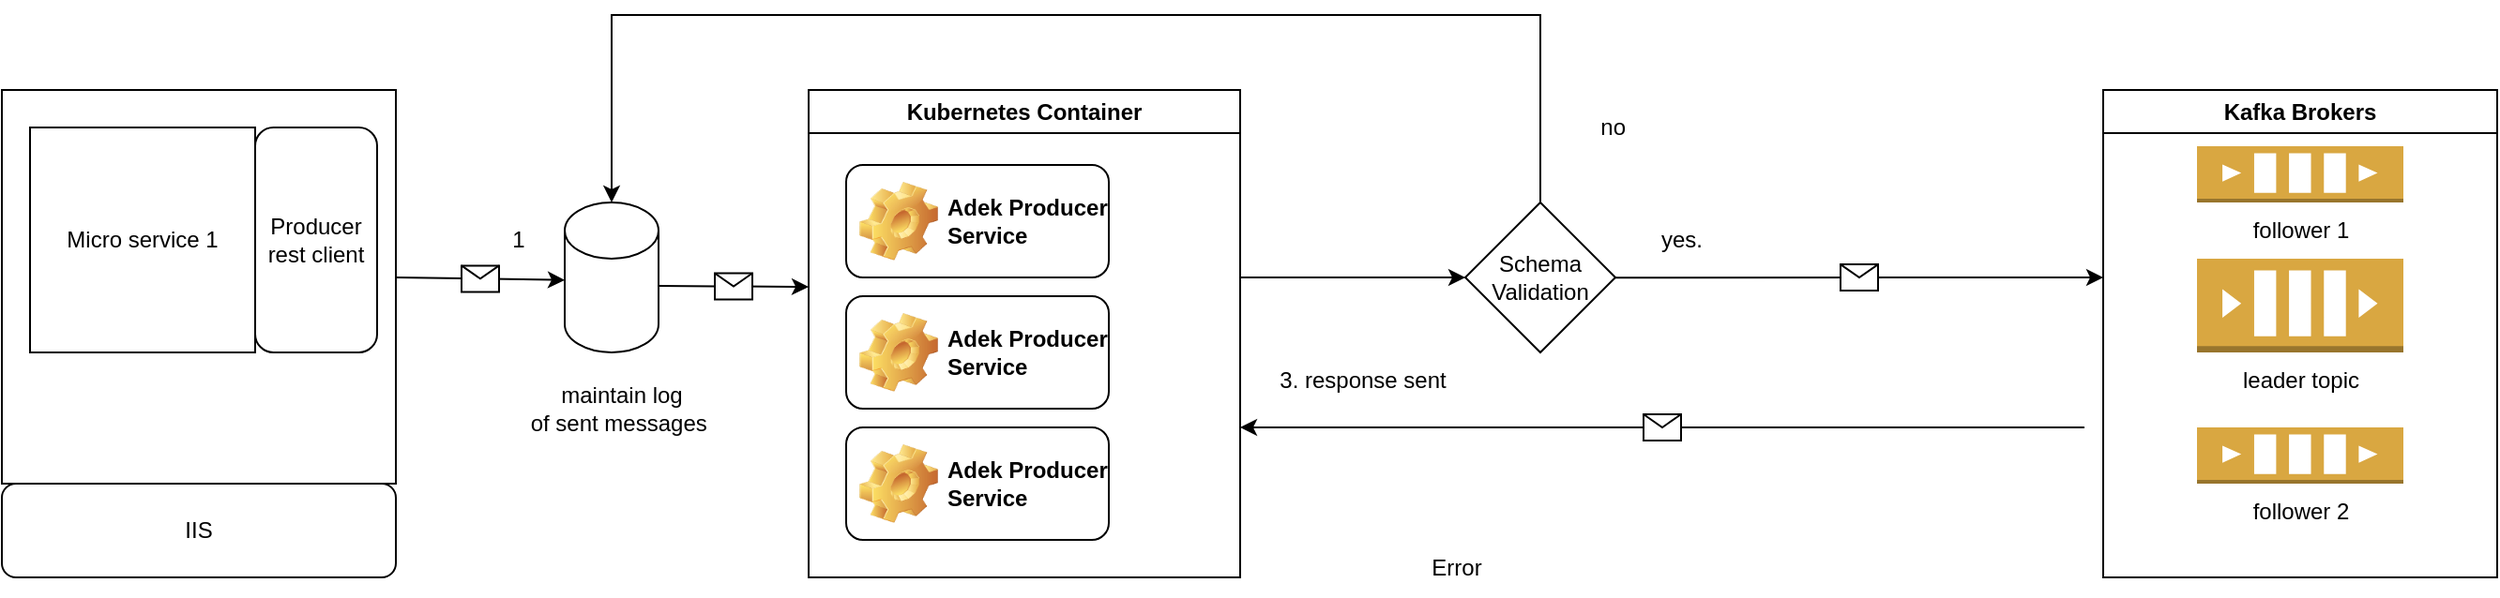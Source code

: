 <mxfile version="20.8.16" type="device" pages="2"><diagram id="TACbcfrC8iZaIeaxtwUQ" name="High level "><mxGraphModel dx="1276" dy="614" grid="1" gridSize="10" guides="1" tooltips="1" connect="1" arrows="1" fold="1" page="1" pageScale="1" pageWidth="850" pageHeight="1100" math="0" shadow="0"><root><mxCell id="0"/><mxCell id="1" parent="0"/><mxCell id="xA4mISSicq2aARHLH_VX-1" value="" style="whiteSpace=wrap;html=1;aspect=fixed;" parent="1" vertex="1"><mxGeometry x="20" y="60" width="210" height="210" as="geometry"/></mxCell><mxCell id="YcKca5hsNTqBnotwpYU3-1" value="IIS" style="rounded=1;whiteSpace=wrap;html=1;" parent="1" vertex="1"><mxGeometry x="20" y="270" width="210" height="50" as="geometry"/></mxCell><mxCell id="YcKca5hsNTqBnotwpYU3-3" value="Micro service 1" style="rounded=0;whiteSpace=wrap;html=1;" parent="1" vertex="1"><mxGeometry x="35" y="80" width="120" height="120" as="geometry"/></mxCell><mxCell id="YcKca5hsNTqBnotwpYU3-4" value="Producer&lt;br&gt;rest client" style="rounded=1;whiteSpace=wrap;html=1;" parent="1" vertex="1"><mxGeometry x="155" y="80" width="65" height="120" as="geometry"/></mxCell><mxCell id="Ps4Hm4XWgkNiFCGppQ0b-1" value="" style="endArrow=classic;html=1;rounded=0;entryX=1.333;entryY=1.213;entryDx=0;entryDy=0;entryPerimeter=0;" parent="1" target="lYywkwYL1Bj7IyJw5qyr-37" edge="1"><mxGeometry relative="1" as="geometry"><mxPoint x="230" y="160" as="sourcePoint"/><mxPoint x="360" y="160" as="targetPoint"/></mxGeometry></mxCell><mxCell id="Ps4Hm4XWgkNiFCGppQ0b-2" value="" style="shape=message;html=1;outlineConnect=0;" parent="Ps4Hm4XWgkNiFCGppQ0b-1" vertex="1"><mxGeometry width="20" height="14" relative="1" as="geometry"><mxPoint x="-10" y="-7" as="offset"/></mxGeometry></mxCell><mxCell id="Ps4Hm4XWgkNiFCGppQ0b-8" value="Kubernetes Container" style="swimlane;whiteSpace=wrap;html=1;" parent="1" vertex="1"><mxGeometry x="450" y="60" width="230" height="260" as="geometry"/></mxCell><mxCell id="Ps4Hm4XWgkNiFCGppQ0b-9" value="Adek Producer Service" style="label;whiteSpace=wrap;html=1;image=img/clipart/Gear_128x128.png" parent="Ps4Hm4XWgkNiFCGppQ0b-8" vertex="1"><mxGeometry x="20" y="40" width="140" height="60" as="geometry"/></mxCell><mxCell id="Ps4Hm4XWgkNiFCGppQ0b-10" value="Adek Producer Service" style="label;whiteSpace=wrap;html=1;image=img/clipart/Gear_128x128.png" parent="Ps4Hm4XWgkNiFCGppQ0b-8" vertex="1"><mxGeometry x="20" y="110" width="140" height="60" as="geometry"/></mxCell><mxCell id="Ps4Hm4XWgkNiFCGppQ0b-11" value="Adek Producer Service" style="label;whiteSpace=wrap;html=1;image=img/clipart/Gear_128x128.png" parent="Ps4Hm4XWgkNiFCGppQ0b-8" vertex="1"><mxGeometry x="20" y="180" width="140" height="60" as="geometry"/></mxCell><mxCell id="Ps4Hm4XWgkNiFCGppQ0b-12" value="" style="endArrow=classic;html=1;rounded=0;exitX=-0.011;exitY=1.187;exitDx=0;exitDy=0;exitPerimeter=0;" parent="1" edge="1"><mxGeometry relative="1" as="geometry"><mxPoint x="880.0" y="160.11" as="sourcePoint"/><mxPoint x="1140" y="160" as="targetPoint"/></mxGeometry></mxCell><mxCell id="Ps4Hm4XWgkNiFCGppQ0b-13" value="" style="shape=message;html=1;outlineConnect=0;" parent="Ps4Hm4XWgkNiFCGppQ0b-12" vertex="1"><mxGeometry width="20" height="14" relative="1" as="geometry"><mxPoint x="-10" y="-7" as="offset"/></mxGeometry></mxCell><mxCell id="lYywkwYL1Bj7IyJw5qyr-1" value="Kafka Brokers" style="swimlane;whiteSpace=wrap;html=1;" parent="1" vertex="1"><mxGeometry x="1140" y="60" width="210" height="260" as="geometry"/></mxCell><mxCell id="lYywkwYL1Bj7IyJw5qyr-5" value="" style="outlineConnect=0;dashed=0;verticalLabelPosition=bottom;verticalAlign=top;align=center;html=1;shape=mxgraph.aws3.queue;fillColor=#D9A741;gradientColor=none;" parent="lYywkwYL1Bj7IyJw5qyr-1" vertex="1"><mxGeometry x="50" y="90" width="110" height="50" as="geometry"/></mxCell><mxCell id="lYywkwYL1Bj7IyJw5qyr-6" value="leader topic" style="text;html=1;align=center;verticalAlign=middle;resizable=0;points=[];autosize=1;strokeColor=none;fillColor=none;" parent="lYywkwYL1Bj7IyJw5qyr-1" vertex="1"><mxGeometry x="60" y="140" width="90" height="30" as="geometry"/></mxCell><mxCell id="lYywkwYL1Bj7IyJw5qyr-15" value="" style="outlineConnect=0;dashed=0;verticalLabelPosition=bottom;verticalAlign=top;align=center;html=1;shape=mxgraph.aws3.queue;fillColor=#D9A741;gradientColor=none;" parent="lYywkwYL1Bj7IyJw5qyr-1" vertex="1"><mxGeometry x="50" y="180" width="110" height="30" as="geometry"/></mxCell><mxCell id="lYywkwYL1Bj7IyJw5qyr-20" value="" style="outlineConnect=0;dashed=0;verticalLabelPosition=bottom;verticalAlign=top;align=center;html=1;shape=mxgraph.aws3.queue;fillColor=#D9A741;gradientColor=none;" parent="lYywkwYL1Bj7IyJw5qyr-1" vertex="1"><mxGeometry x="50" y="30" width="110" height="30" as="geometry"/></mxCell><mxCell id="lYywkwYL1Bj7IyJw5qyr-21" value="follower 1" style="text;html=1;align=center;verticalAlign=middle;resizable=0;points=[];autosize=1;strokeColor=none;fillColor=none;" parent="lYywkwYL1Bj7IyJw5qyr-1" vertex="1"><mxGeometry x="70" y="60" width="70" height="30" as="geometry"/></mxCell><mxCell id="lYywkwYL1Bj7IyJw5qyr-23" value="follower 2" style="text;html=1;align=center;verticalAlign=middle;resizable=0;points=[];autosize=1;strokeColor=none;fillColor=none;" parent="lYywkwYL1Bj7IyJw5qyr-1" vertex="1"><mxGeometry x="70" y="210" width="70" height="30" as="geometry"/></mxCell><mxCell id="lYywkwYL1Bj7IyJw5qyr-31" value="Error" style="text;html=1;align=center;verticalAlign=middle;resizable=0;points=[];autosize=1;strokeColor=none;fillColor=none;" parent="1" vertex="1"><mxGeometry x="770" y="300" width="50" height="30" as="geometry"/></mxCell><mxCell id="lYywkwYL1Bj7IyJw5qyr-37" value="1" style="text;html=1;align=center;verticalAlign=middle;resizable=0;points=[];autosize=1;strokeColor=none;fillColor=none;" parent="1" vertex="1"><mxGeometry x="280" y="125" width="30" height="30" as="geometry"/></mxCell><mxCell id="lYywkwYL1Bj7IyJw5qyr-39" value="" style="endArrow=classic;html=1;rounded=0;" parent="1" edge="1"><mxGeometry relative="1" as="geometry"><mxPoint x="1130" y="240" as="sourcePoint"/><mxPoint x="680" y="240" as="targetPoint"/></mxGeometry></mxCell><mxCell id="lYywkwYL1Bj7IyJw5qyr-40" value="" style="shape=message;html=1;outlineConnect=0;" parent="lYywkwYL1Bj7IyJw5qyr-39" vertex="1"><mxGeometry width="20" height="14" relative="1" as="geometry"><mxPoint x="-10" y="-7" as="offset"/></mxGeometry></mxCell><mxCell id="lYywkwYL1Bj7IyJw5qyr-43" value="3. response sent" style="text;html=1;align=center;verticalAlign=middle;resizable=0;points=[];autosize=1;strokeColor=none;fillColor=none;" parent="1" vertex="1"><mxGeometry x="690" y="200" width="110" height="30" as="geometry"/></mxCell><mxCell id="21cvCzSwWS5HJgXXliH2-1" value="" style="shape=cylinder3;whiteSpace=wrap;html=1;boundedLbl=1;backgroundOutline=1;size=15;" parent="1" vertex="1"><mxGeometry x="320" y="120" width="50" height="80" as="geometry"/></mxCell><mxCell id="21cvCzSwWS5HJgXXliH2-2" value="maintain log&lt;br&gt;of sent messages&amp;nbsp;" style="text;html=1;align=center;verticalAlign=middle;resizable=0;points=[];autosize=1;strokeColor=none;fillColor=none;" parent="1" vertex="1"><mxGeometry x="290" y="210" width="120" height="40" as="geometry"/></mxCell><mxCell id="21cvCzSwWS5HJgXXliH2-3" value="" style="endArrow=classic;html=1;rounded=0;" parent="1" edge="1"><mxGeometry relative="1" as="geometry"><mxPoint x="370" y="164.5" as="sourcePoint"/><mxPoint x="450" y="165" as="targetPoint"/></mxGeometry></mxCell><mxCell id="21cvCzSwWS5HJgXXliH2-4" value="" style="shape=message;html=1;outlineConnect=0;" parent="21cvCzSwWS5HJgXXliH2-3" vertex="1"><mxGeometry width="20" height="14" relative="1" as="geometry"><mxPoint x="-10" y="-7" as="offset"/></mxGeometry></mxCell><mxCell id="h2B9tMHZl0J07P3rLKri-1" style="edgeStyle=orthogonalEdgeStyle;rounded=0;orthogonalLoop=1;jettySize=auto;html=1;exitX=0.5;exitY=0;exitDx=0;exitDy=0;entryX=0.5;entryY=0;entryDx=0;entryDy=0;entryPerimeter=0;" parent="1" source="RVO--1WlxUTcTr7Tp1-G-3" target="21cvCzSwWS5HJgXXliH2-1" edge="1"><mxGeometry relative="1" as="geometry"><Array as="points"><mxPoint x="840" y="20"/><mxPoint x="345" y="20"/></Array></mxGeometry></mxCell><mxCell id="RVO--1WlxUTcTr7Tp1-G-3" value="Schema Validation" style="rhombus;whiteSpace=wrap;html=1;" parent="1" vertex="1"><mxGeometry x="800" y="120" width="80" height="80" as="geometry"/></mxCell><mxCell id="RVO--1WlxUTcTr7Tp1-G-4" value="yes." style="text;html=1;align=center;verticalAlign=middle;resizable=0;points=[];autosize=1;strokeColor=none;fillColor=none;" parent="1" vertex="1"><mxGeometry x="890" y="125" width="50" height="30" as="geometry"/></mxCell><mxCell id="h2B9tMHZl0J07P3rLKri-2" value="no&amp;nbsp;" style="text;html=1;align=center;verticalAlign=middle;resizable=0;points=[];autosize=1;strokeColor=none;fillColor=none;" parent="1" vertex="1"><mxGeometry x="860" y="65" width="40" height="30" as="geometry"/></mxCell><mxCell id="QKgeUFZ6OvPZ4wn0W7z9-1" value="" style="endArrow=classic;html=1;rounded=0;entryX=0;entryY=0.5;entryDx=0;entryDy=0;" parent="1" target="RVO--1WlxUTcTr7Tp1-G-3" edge="1"><mxGeometry width="50" height="50" relative="1" as="geometry"><mxPoint x="680" y="160" as="sourcePoint"/><mxPoint x="680" y="300" as="targetPoint"/></mxGeometry></mxCell></root></mxGraphModel></diagram><diagram name="Producer service" id="t_Noivw6umsk9l5IXC2Q"><mxGraphModel dx="1276" dy="614" grid="1" gridSize="10" guides="1" tooltips="1" connect="1" arrows="1" fold="1" page="1" pageScale="1" pageWidth="850" pageHeight="1100" math="0" shadow="0"><root><mxCell id="0"/><mxCell id="1" parent="0"/><mxCell id="DLavWh-oX9oZbNCdhPBB-1" value="Producer&amp;nbsp;" style="icon;html=1;image=img/clipart/Gear_128x128.png" parent="1" vertex="1"><mxGeometry x="70" y="110" width="60" height="60" as="geometry"/></mxCell><mxCell id="Def3ofUSz8XaM_uNhQUv-1" value="Kafka Brokers" style="swimlane;whiteSpace=wrap;html=1;" parent="1" vertex="1"><mxGeometry x="720" y="30" width="210" height="250" as="geometry"><mxRectangle x="720" y="30" width="120" height="30" as="alternateBounds"/></mxGeometry></mxCell><mxCell id="Def3ofUSz8XaM_uNhQUv-2" value="" style="outlineConnect=0;dashed=0;verticalLabelPosition=bottom;verticalAlign=top;align=center;html=1;shape=mxgraph.aws3.queue;fillColor=#D9A741;gradientColor=none;" parent="Def3ofUSz8XaM_uNhQUv-1" vertex="1"><mxGeometry x="50" y="90" width="110" height="50" as="geometry"/></mxCell><mxCell id="Def3ofUSz8XaM_uNhQUv-3" value="leader topic" style="text;html=1;align=center;verticalAlign=middle;resizable=0;points=[];autosize=1;strokeColor=none;fillColor=none;" parent="Def3ofUSz8XaM_uNhQUv-1" vertex="1"><mxGeometry x="60" y="140" width="90" height="30" as="geometry"/></mxCell><mxCell id="Def3ofUSz8XaM_uNhQUv-4" value="" style="outlineConnect=0;dashed=0;verticalLabelPosition=bottom;verticalAlign=top;align=center;html=1;shape=mxgraph.aws3.queue;fillColor=#D9A741;gradientColor=none;" parent="Def3ofUSz8XaM_uNhQUv-1" vertex="1"><mxGeometry x="50" y="180" width="110" height="30" as="geometry"/></mxCell><mxCell id="Def3ofUSz8XaM_uNhQUv-5" value="" style="outlineConnect=0;dashed=0;verticalLabelPosition=bottom;verticalAlign=top;align=center;html=1;shape=mxgraph.aws3.queue;fillColor=#D9A741;gradientColor=none;" parent="Def3ofUSz8XaM_uNhQUv-1" vertex="1"><mxGeometry x="50" y="30" width="110" height="30" as="geometry"/></mxCell><mxCell id="Def3ofUSz8XaM_uNhQUv-6" value="follower 1" style="text;html=1;align=center;verticalAlign=middle;resizable=0;points=[];autosize=1;strokeColor=none;fillColor=none;" parent="Def3ofUSz8XaM_uNhQUv-1" vertex="1"><mxGeometry x="70" y="60" width="70" height="30" as="geometry"/></mxCell><mxCell id="Def3ofUSz8XaM_uNhQUv-7" value="follower 2" style="text;html=1;align=center;verticalAlign=middle;resizable=0;points=[];autosize=1;strokeColor=none;fillColor=none;" parent="Def3ofUSz8XaM_uNhQUv-1" vertex="1"><mxGeometry x="70" y="210" width="70" height="30" as="geometry"/></mxCell><mxCell id="Def3ofUSz8XaM_uNhQUv-8" value="" style="endArrow=classic;html=1;rounded=0;exitX=0.5;exitY=0;exitDx=0;exitDy=0;" parent="1" source="DLavWh-oX9oZbNCdhPBB-1" edge="1"><mxGeometry relative="1" as="geometry"><mxPoint x="200" y="80" as="sourcePoint"/><mxPoint x="250" y="80" as="targetPoint"/><Array as="points"><mxPoint x="100" y="80"/></Array></mxGeometry></mxCell><mxCell id="Def3ofUSz8XaM_uNhQUv-9" value="" style="shape=message;html=1;outlineConnect=0;" parent="Def3ofUSz8XaM_uNhQUv-8" vertex="1"><mxGeometry width="20" height="14" relative="1" as="geometry"><mxPoint x="-10" y="-7" as="offset"/></mxGeometry></mxCell><mxCell id="Def3ofUSz8XaM_uNhQUv-10" value="1.message A sent" style="text;html=1;align=center;verticalAlign=middle;resizable=0;points=[];autosize=1;strokeColor=none;fillColor=none;" parent="1" vertex="1"><mxGeometry x="100" y="40" width="120" height="30" as="geometry"/></mxCell><mxCell id="Def3ofUSz8XaM_uNhQUv-11" value="" style="endArrow=classic;html=1;rounded=0;" parent="1" edge="1"><mxGeometry relative="1" as="geometry"><mxPoint x="720" y="200" as="sourcePoint"/><mxPoint x="500" y="200" as="targetPoint"/></mxGeometry></mxCell><mxCell id="Def3ofUSz8XaM_uNhQUv-13" value="3.Response" style="text;html=1;align=center;verticalAlign=middle;resizable=0;points=[];autosize=1;strokeColor=none;fillColor=none;" parent="1" vertex="1"><mxGeometry x="565" y="165" width="90" height="30" as="geometry"/></mxCell><mxCell id="Def3ofUSz8XaM_uNhQUv-15" style="edgeStyle=orthogonalEdgeStyle;rounded=0;orthogonalLoop=1;jettySize=auto;html=1;exitX=0;exitY=0.5;exitDx=0;exitDy=0;" parent="1" source="Def3ofUSz8XaM_uNhQUv-14" edge="1"><mxGeometry relative="1" as="geometry"><mxPoint x="370" y="200" as="targetPoint"/></mxGeometry></mxCell><mxCell id="Def3ofUSz8XaM_uNhQUv-14" value="success" style="rhombus;whiteSpace=wrap;html=1;" parent="1" vertex="1"><mxGeometry x="420" y="160" width="80" height="80" as="geometry"/></mxCell><mxCell id="Def3ofUSz8XaM_uNhQUv-19" value="yes" style="text;html=1;align=center;verticalAlign=middle;resizable=0;points=[];autosize=1;strokeColor=none;fillColor=none;" parent="1" vertex="1"><mxGeometry x="380" y="170" width="40" height="30" as="geometry"/></mxCell><mxCell id="Def3ofUSz8XaM_uNhQUv-20" value="" style="endArrow=classic;html=1;rounded=0;" parent="1" edge="1"><mxGeometry relative="1" as="geometry"><mxPoint x="460" y="240" as="sourcePoint"/><mxPoint x="460" y="340" as="targetPoint"/></mxGeometry></mxCell><mxCell id="Def3ofUSz8XaM_uNhQUv-21" value="" style="shape=message;html=1;outlineConnect=0;" parent="Def3ofUSz8XaM_uNhQUv-20" vertex="1"><mxGeometry width="20" height="14" relative="1" as="geometry"><mxPoint x="-10" y="-7" as="offset"/></mxGeometry></mxCell><mxCell id="Def3ofUSz8XaM_uNhQUv-22" value="No" style="text;html=1;align=center;verticalAlign=middle;resizable=0;points=[];autosize=1;strokeColor=none;fillColor=none;" parent="1" vertex="1"><mxGeometry x="470" y="250" width="40" height="30" as="geometry"/></mxCell><mxCell id="Def3ofUSz8XaM_uNhQUv-23" value="Non Fatal" style="rhombus;whiteSpace=wrap;html=1;" parent="1" vertex="1"><mxGeometry x="420" y="340" width="80" height="80" as="geometry"/></mxCell><mxCell id="Def3ofUSz8XaM_uNhQUv-24" value="" style="endArrow=classic;html=1;rounded=0;entryX=0.5;entryY=0;entryDx=0;entryDy=0;entryPerimeter=0;" parent="1" edge="1"><mxGeometry relative="1" as="geometry"><mxPoint x="460" y="420" as="sourcePoint"/><mxPoint x="460" y="520" as="targetPoint"/></mxGeometry></mxCell><mxCell id="Def3ofUSz8XaM_uNhQUv-25" value="" style="shape=message;html=1;outlineConnect=0;" parent="Def3ofUSz8XaM_uNhQUv-24" vertex="1"><mxGeometry width="20" height="14" relative="1" as="geometry"><mxPoint x="-10" y="-7" as="offset"/></mxGeometry></mxCell><mxCell id="Def3ofUSz8XaM_uNhQUv-26" value="yes" style="text;html=1;align=center;verticalAlign=middle;resizable=0;points=[];autosize=1;strokeColor=none;fillColor=none;" parent="1" vertex="1"><mxGeometry x="460" y="410" width="40" height="30" as="geometry"/></mxCell><mxCell id="Def3ofUSz8XaM_uNhQUv-35" value="5.2. add key in memory" style="text;html=1;align=center;verticalAlign=middle;resizable=0;points=[];autosize=1;strokeColor=none;fillColor=none;" parent="1" vertex="1"><mxGeometry x="475" y="450" width="150" height="30" as="geometry"/></mxCell><mxCell id="Def3ofUSz8XaM_uNhQUv-86" style="edgeStyle=orthogonalEdgeStyle;rounded=0;orthogonalLoop=1;jettySize=auto;html=1;exitX=1;exitY=0.5;exitDx=0;exitDy=0;entryX=0.5;entryY=1;entryDx=0;entryDy=0;" parent="1" source="Def3ofUSz8XaM_uNhQUv-50" target="Def3ofUSz8XaM_uNhQUv-85" edge="1"><mxGeometry relative="1" as="geometry"/></mxCell><mxCell id="Def3ofUSz8XaM_uNhQUv-50" value="" style="icon;html=1;image=img/clipart/Gear_128x128.png" parent="1" vertex="1"><mxGeometry x="1140" y="660" width="60" height="65" as="geometry"/></mxCell><mxCell id="Def3ofUSz8XaM_uNhQUv-51" value="" style="endArrow=classic;html=1;rounded=0;exitX=0.5;exitY=1;exitDx=0;exitDy=0;exitPerimeter=0;entryX=0.4;entryY=1.105;entryDx=0;entryDy=0;entryPerimeter=0;" parent="1" source="Def3ofUSz8XaM_uNhQUv-79" target="Def3ofUSz8XaM_uNhQUv-50" edge="1"><mxGeometry relative="1" as="geometry"><mxPoint x="1000" y="694.5" as="sourcePoint"/><mxPoint x="1170" y="760" as="targetPoint"/><Array as="points"><mxPoint x="870" y="760"/><mxPoint x="1020" y="760"/><mxPoint x="1100" y="760"/><mxPoint x="1164" y="760"/></Array></mxGeometry></mxCell><mxCell id="Def3ofUSz8XaM_uNhQUv-52" value="" style="shape=message;html=1;outlineConnect=0;" parent="Def3ofUSz8XaM_uNhQUv-51" vertex="1"><mxGeometry width="20" height="14" relative="1" as="geometry"><mxPoint x="-10" y="-7" as="offset"/></mxGeometry></mxCell><mxCell id="Def3ofUSz8XaM_uNhQUv-57" value="" style="endArrow=classic;html=1;rounded=0;exitX=0.5;exitY=0;exitDx=0;exitDy=0;" parent="1" source="Def3ofUSz8XaM_uNhQUv-85" edge="1"><mxGeometry relative="1" as="geometry"><mxPoint x="1430" y="520" as="sourcePoint"/><mxPoint x="930" y="170" as="targetPoint"/><Array as="points"><mxPoint x="1430" y="170"/><mxPoint x="1160" y="170"/></Array></mxGeometry></mxCell><mxCell id="Def3ofUSz8XaM_uNhQUv-58" value="" style="shape=message;html=1;outlineConnect=0;" parent="Def3ofUSz8XaM_uNhQUv-57" vertex="1"><mxGeometry width="20" height="14" relative="1" as="geometry"><mxPoint x="-10" y="-7" as="offset"/></mxGeometry></mxCell><mxCell id="Def3ofUSz8XaM_uNhQUv-62" value="" style="endArrow=classic;html=1;rounded=0;entryX=0.5;entryY=0;entryDx=0;entryDy=0;" parent="1" target="Def3ofUSz8XaM_uNhQUv-63" edge="1"><mxGeometry width="50" height="50" relative="1" as="geometry"><mxPoint x="930" y="240" as="sourcePoint"/><mxPoint x="1030" y="290" as="targetPoint"/><Array as="points"><mxPoint x="1075" y="240"/></Array></mxGeometry></mxCell><mxCell id="Def3ofUSz8XaM_uNhQUv-63" value="Success" style="rhombus;whiteSpace=wrap;html=1;" parent="1" vertex="1"><mxGeometry x="1035" y="290" width="80" height="75" as="geometry"/></mxCell><mxCell id="Def3ofUSz8XaM_uNhQUv-64" value="" style="endArrow=classic;html=1;rounded=0;exitX=0;exitY=0.5;exitDx=0;exitDy=0;entryX=0.333;entryY=0;entryDx=0;entryDy=0;entryPerimeter=0;" parent="1" source="Def3ofUSz8XaM_uNhQUv-63" target="Def3ofUSz8XaM_uNhQUv-79" edge="1"><mxGeometry width="50" height="50" relative="1" as="geometry"><mxPoint x="620" y="480" as="sourcePoint"/><mxPoint x="1140" y="680" as="targetPoint"/><Array as="points"><mxPoint x="930" y="330"/><mxPoint x="860" y="330"/><mxPoint x="860" y="570"/></Array></mxGeometry></mxCell><mxCell id="Def3ofUSz8XaM_uNhQUv-66" value="" style="points=[[0.145,0.145,0],[0.5,0,0],[0.855,0.145,0],[1,0.5,0],[0.855,0.855,0],[0.5,1,0],[0.145,0.855,0],[0,0.5,0]];shape=mxgraph.bpmn.event;html=1;verticalLabelPosition=bottom;labelBackgroundColor=#ffffff;verticalAlign=top;align=center;perimeter=ellipsePerimeter;outlineConnect=0;aspect=fixed;outline=end;symbol=cancel;" parent="1" vertex="1"><mxGeometry x="320" y="175" width="50" height="50" as="geometry"/></mxCell><mxCell id="Def3ofUSz8XaM_uNhQUv-67" value="No" style="text;html=1;align=center;verticalAlign=middle;resizable=0;points=[];autosize=1;strokeColor=none;fillColor=none;" parent="1" vertex="1"><mxGeometry x="955" y="300" width="40" height="30" as="geometry"/></mxCell><mxCell id="Def3ofUSz8XaM_uNhQUv-68" value="" style="endArrow=classic;html=1;rounded=0;exitX=0.5;exitY=1;exitDx=0;exitDy=0;entryX=0.5;entryY=0;entryDx=0;entryDy=0;entryPerimeter=0;" parent="1" source="Def3ofUSz8XaM_uNhQUv-63" target="Def3ofUSz8XaM_uNhQUv-72" edge="1"><mxGeometry width="50" height="50" relative="1" as="geometry"><mxPoint x="620" y="480" as="sourcePoint"/><mxPoint x="1075" y="450" as="targetPoint"/></mxGeometry></mxCell><mxCell id="Def3ofUSz8XaM_uNhQUv-69" value="Yes" style="text;html=1;align=center;verticalAlign=middle;resizable=0;points=[];autosize=1;strokeColor=none;fillColor=none;" parent="1" vertex="1"><mxGeometry x="1030" y="380" width="40" height="30" as="geometry"/></mxCell><mxCell id="Def3ofUSz8XaM_uNhQUv-70" value="9.1 Update the message in&lt;br&gt;redirect Table" style="text;html=1;align=center;verticalAlign=middle;resizable=0;points=[];autosize=1;strokeColor=none;fillColor=none;rotation=90;" parent="1" vertex="1"><mxGeometry x="1020" y="425" width="170" height="40" as="geometry"/></mxCell><mxCell id="Def3ofUSz8XaM_uNhQUv-72" value="" style="points=[[0.145,0.145,0],[0.5,0,0],[0.855,0.145,0],[1,0.5,0],[0.855,0.855,0],[0.5,1,0],[0.145,0.855,0],[0,0.5,0]];shape=mxgraph.bpmn.event;html=1;verticalLabelPosition=bottom;labelBackgroundColor=#ffffff;verticalAlign=top;align=center;perimeter=ellipsePerimeter;outlineConnect=0;aspect=fixed;outline=end;symbol=cancel;" parent="1" vertex="1"><mxGeometry x="1050" y="540" width="50" height="50" as="geometry"/></mxCell><mxCell id="Def3ofUSz8XaM_uNhQUv-83" style="edgeStyle=orthogonalEdgeStyle;rounded=0;orthogonalLoop=1;jettySize=auto;html=1;exitX=0.5;exitY=1;exitDx=0;exitDy=0;entryX=0;entryY=0.5;entryDx=0;entryDy=0;entryPerimeter=0;" parent="1" source="Def3ofUSz8XaM_uNhQUv-76" target="Def3ofUSz8XaM_uNhQUv-79" edge="1"><mxGeometry relative="1" as="geometry"/></mxCell><mxCell id="Def3ofUSz8XaM_uNhQUv-76" value="available&lt;br&gt;in redis&lt;br&gt;store" style="rhombus;whiteSpace=wrap;html=1;" parent="1" vertex="1"><mxGeometry x="250" y="40" width="80" height="80" as="geometry"/></mxCell><mxCell id="Def3ofUSz8XaM_uNhQUv-77" value="" style="endArrow=classic;html=1;rounded=0;" parent="1" edge="1"><mxGeometry width="50" height="50" relative="1" as="geometry"><mxPoint x="330" y="80" as="sourcePoint"/><mxPoint x="710" y="80" as="targetPoint"/></mxGeometry></mxCell><mxCell id="Def3ofUSz8XaM_uNhQUv-78" value="No" style="text;html=1;align=center;verticalAlign=middle;resizable=0;points=[];autosize=1;strokeColor=none;fillColor=none;" parent="1" vertex="1"><mxGeometry x="405" y="40" width="40" height="30" as="geometry"/></mxCell><mxCell id="Def3ofUSz8XaM_uNhQUv-79" value="" style="shape=cylinder3;whiteSpace=wrap;html=1;boundedLbl=1;backgroundOutline=1;size=15;" parent="1" vertex="1"><mxGeometry x="840" y="620" width="60" height="80" as="geometry"/></mxCell><mxCell id="Def3ofUSz8XaM_uNhQUv-80" value="" style="endArrow=classic;html=1;rounded=0;entryX=0;entryY=0.5;entryDx=0;entryDy=0;entryPerimeter=0;exitX=0.5;exitY=1;exitDx=0;exitDy=0;exitPerimeter=0;" parent="1" target="Def3ofUSz8XaM_uNhQUv-79" edge="1"><mxGeometry relative="1" as="geometry"><mxPoint x="460" y="600" as="sourcePoint"/><mxPoint x="810" y="560" as="targetPoint"/><Array as="points"><mxPoint x="460" y="660"/><mxPoint x="493" y="660"/></Array></mxGeometry></mxCell><mxCell id="Def3ofUSz8XaM_uNhQUv-81" value="" style="shape=message;html=1;outlineConnect=0;" parent="Def3ofUSz8XaM_uNhQUv-80" vertex="1"><mxGeometry width="20" height="14" relative="1" as="geometry"><mxPoint x="-10" y="-7" as="offset"/></mxGeometry></mxCell><mxCell id="Def3ofUSz8XaM_uNhQUv-84" value="2.2 push this to&amp;nbsp;&lt;br&gt;redirect database&lt;br&gt;to ptocess&lt;br&gt;later" style="text;html=1;strokeColor=none;fillColor=none;align=center;verticalAlign=middle;whiteSpace=wrap;rounded=0;" parent="1" vertex="1"><mxGeometry x="150" y="395" width="120" height="30" as="geometry"/></mxCell><mxCell id="Def3ofUSz8XaM_uNhQUv-88" style="edgeStyle=orthogonalEdgeStyle;rounded=0;orthogonalLoop=1;jettySize=auto;html=1;exitX=0;exitY=0.5;exitDx=0;exitDy=0;entryX=1;entryY=0.5;entryDx=0;entryDy=0;entryPerimeter=0;" parent="1" source="Def3ofUSz8XaM_uNhQUv-85" target="Def3ofUSz8XaM_uNhQUv-91" edge="1"><mxGeometry relative="1" as="geometry"><mxPoint x="1310" y="565" as="targetPoint"/></mxGeometry></mxCell><mxCell id="Def3ofUSz8XaM_uNhQUv-85" value="attempt&amp;gt;3" style="rhombus;whiteSpace=wrap;html=1;" parent="1" vertex="1"><mxGeometry x="1390" y="525" width="80" height="80" as="geometry"/></mxCell><mxCell id="Def3ofUSz8XaM_uNhQUv-87" value="No" style="text;html=1;align=center;verticalAlign=middle;resizable=0;points=[];autosize=1;strokeColor=none;fillColor=none;" parent="1" vertex="1"><mxGeometry x="1430" y="480" width="40" height="30" as="geometry"/></mxCell><mxCell id="Def3ofUSz8XaM_uNhQUv-89" value="8.1 inform client" style="text;html=1;align=center;verticalAlign=middle;resizable=0;points=[];autosize=1;strokeColor=none;fillColor=none;" parent="1" vertex="1"><mxGeometry x="1265" y="535" width="110" height="30" as="geometry"/></mxCell><mxCell id="Def3ofUSz8XaM_uNhQUv-90" value="yes" style="text;html=1;align=center;verticalAlign=middle;resizable=0;points=[];autosize=1;strokeColor=none;fillColor=none;" parent="1" vertex="1"><mxGeometry x="1235" y="540" width="40" height="30" as="geometry"/></mxCell><mxCell id="Def3ofUSz8XaM_uNhQUv-91" value="" style="points=[[0.145,0.145,0],[0.5,0,0],[0.855,0.145,0],[1,0.5,0],[0.855,0.855,0],[0.5,1,0],[0.145,0.855,0],[0,0.5,0]];shape=mxgraph.bpmn.event;html=1;verticalLabelPosition=bottom;labelBackgroundColor=#ffffff;verticalAlign=top;align=center;perimeter=ellipsePerimeter;outlineConnect=0;aspect=fixed;outline=end;symbol=cancel;" parent="1" vertex="1"><mxGeometry x="1170" y="540" width="50" height="50" as="geometry"/></mxCell><mxCell id="Def3ofUSz8XaM_uNhQUv-93" value="yes" style="text;html=1;align=center;verticalAlign=middle;resizable=0;points=[];autosize=1;strokeColor=none;fillColor=none;" parent="1" vertex="1"><mxGeometry x="245" y="135" width="40" height="30" as="geometry"/></mxCell><mxCell id="Def3ofUSz8XaM_uNhQUv-94" value="2.1 push to broker" style="text;html=1;align=center;verticalAlign=middle;resizable=0;points=[];autosize=1;strokeColor=none;fillColor=none;" parent="1" vertex="1"><mxGeometry x="470" y="45" width="120" height="30" as="geometry"/></mxCell><mxCell id="Def3ofUSz8XaM_uNhQUv-95" value="4. check error type" style="text;html=1;align=center;verticalAlign=middle;resizable=0;points=[];autosize=1;strokeColor=none;fillColor=none;" parent="1" vertex="1"><mxGeometry x="470" y="302.5" width="120" height="30" as="geometry"/></mxCell><mxCell id="Def3ofUSz8XaM_uNhQUv-96" value="6. Add message in Redirect database" style="text;html=1;align=center;verticalAlign=middle;resizable=0;points=[];autosize=1;strokeColor=none;fillColor=none;" parent="1" vertex="1"><mxGeometry x="610" y="610" width="220" height="30" as="geometry"/></mxCell><mxCell id="Def3ofUSz8XaM_uNhQUv-97" value="Retry app" style="text;html=1;align=center;verticalAlign=middle;resizable=0;points=[];autosize=1;strokeColor=none;fillColor=none;" parent="1" vertex="1"><mxGeometry x="1130" y="635" width="80" height="30" as="geometry"/></mxCell><mxCell id="Def3ofUSz8XaM_uNhQUv-98" value="7. Scheduler read the message" style="text;html=1;align=center;verticalAlign=middle;resizable=0;points=[];autosize=1;strokeColor=none;fillColor=none;" parent="1" vertex="1"><mxGeometry x="925" y="710" width="190" height="30" as="geometry"/></mxCell><mxCell id="Def3ofUSz8XaM_uNhQUv-99" value="8. put into main topic" style="text;html=1;align=center;verticalAlign=middle;resizable=0;points=[];autosize=1;strokeColor=none;fillColor=none;" parent="1" vertex="1"><mxGeometry x="1435" y="360" width="130" height="30" as="geometry"/></mxCell><mxCell id="Def3ofUSz8XaM_uNhQUv-101" value="9.2 update retry counter&amp;nbsp;" style="text;html=1;align=center;verticalAlign=middle;resizable=0;points=[];autosize=1;strokeColor=none;fillColor=none;rotation=90;" parent="1" vertex="1"><mxGeometry x="800" y="425" width="150" height="30" as="geometry"/></mxCell><mxCell id="Def3ofUSz8XaM_uNhQUv-105" value="" style="endArrow=classic;html=1;rounded=0;exitX=1;exitY=0.5;exitDx=0;exitDy=0;" parent="1" source="Def3ofUSz8XaM_uNhQUv-23" edge="1"><mxGeometry width="50" height="50" relative="1" as="geometry"><mxPoint x="650" y="240" as="sourcePoint"/><mxPoint x="590" y="380" as="targetPoint"/></mxGeometry></mxCell><mxCell id="Def3ofUSz8XaM_uNhQUv-106" value="Restart producer service" style="shape=process;whiteSpace=wrap;html=1;backgroundOutline=1;" parent="1" vertex="1"><mxGeometry x="590" y="350" width="120" height="60" as="geometry"/></mxCell><mxCell id="Def3ofUSz8XaM_uNhQUv-107" value="5.1 update log" style="text;html=1;align=center;verticalAlign=middle;resizable=0;points=[];autosize=1;strokeColor=none;fillColor=none;" parent="1" vertex="1"><mxGeometry x="485" y="350" width="100" height="30" as="geometry"/></mxCell><mxCell id="_eIZhzJWnQJjk3SqKTLu-2" value="redis store" style="strokeWidth=2;html=1;shape=mxgraph.flowchart.direct_data;whiteSpace=wrap;" vertex="1" parent="1"><mxGeometry x="410" y="525" width="100" height="75" as="geometry"/></mxCell></root></mxGraphModel></diagram></mxfile>